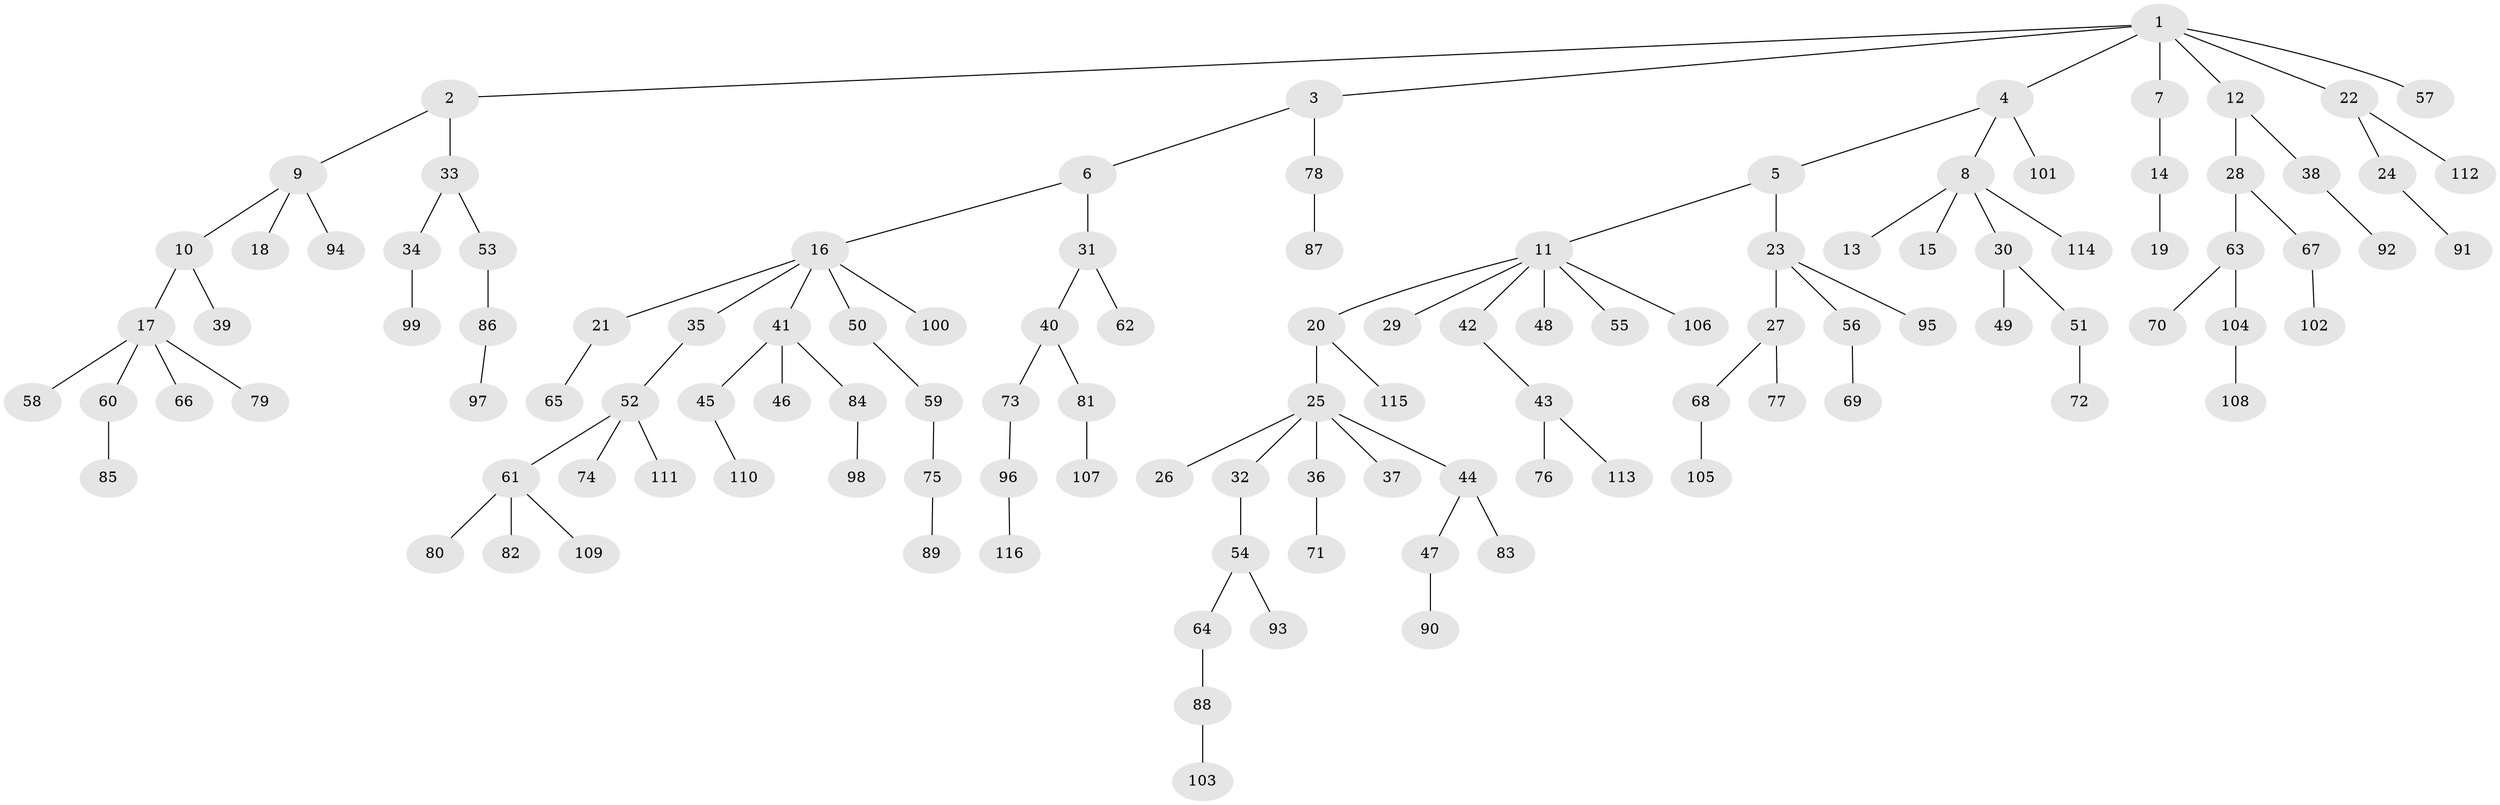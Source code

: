 // coarse degree distribution, {8: 0.012345679012345678, 4: 0.06172839506172839, 5: 0.06172839506172839, 2: 0.1728395061728395, 6: 0.012345679012345678, 1: 0.5679012345679012, 3: 0.1111111111111111}
// Generated by graph-tools (version 1.1) at 2025/52/02/27/25 19:52:10]
// undirected, 116 vertices, 115 edges
graph export_dot {
graph [start="1"]
  node [color=gray90,style=filled];
  1;
  2;
  3;
  4;
  5;
  6;
  7;
  8;
  9;
  10;
  11;
  12;
  13;
  14;
  15;
  16;
  17;
  18;
  19;
  20;
  21;
  22;
  23;
  24;
  25;
  26;
  27;
  28;
  29;
  30;
  31;
  32;
  33;
  34;
  35;
  36;
  37;
  38;
  39;
  40;
  41;
  42;
  43;
  44;
  45;
  46;
  47;
  48;
  49;
  50;
  51;
  52;
  53;
  54;
  55;
  56;
  57;
  58;
  59;
  60;
  61;
  62;
  63;
  64;
  65;
  66;
  67;
  68;
  69;
  70;
  71;
  72;
  73;
  74;
  75;
  76;
  77;
  78;
  79;
  80;
  81;
  82;
  83;
  84;
  85;
  86;
  87;
  88;
  89;
  90;
  91;
  92;
  93;
  94;
  95;
  96;
  97;
  98;
  99;
  100;
  101;
  102;
  103;
  104;
  105;
  106;
  107;
  108;
  109;
  110;
  111;
  112;
  113;
  114;
  115;
  116;
  1 -- 2;
  1 -- 3;
  1 -- 4;
  1 -- 7;
  1 -- 12;
  1 -- 22;
  1 -- 57;
  2 -- 9;
  2 -- 33;
  3 -- 6;
  3 -- 78;
  4 -- 5;
  4 -- 8;
  4 -- 101;
  5 -- 11;
  5 -- 23;
  6 -- 16;
  6 -- 31;
  7 -- 14;
  8 -- 13;
  8 -- 15;
  8 -- 30;
  8 -- 114;
  9 -- 10;
  9 -- 18;
  9 -- 94;
  10 -- 17;
  10 -- 39;
  11 -- 20;
  11 -- 29;
  11 -- 42;
  11 -- 48;
  11 -- 55;
  11 -- 106;
  12 -- 28;
  12 -- 38;
  14 -- 19;
  16 -- 21;
  16 -- 35;
  16 -- 41;
  16 -- 50;
  16 -- 100;
  17 -- 58;
  17 -- 60;
  17 -- 66;
  17 -- 79;
  20 -- 25;
  20 -- 115;
  21 -- 65;
  22 -- 24;
  22 -- 112;
  23 -- 27;
  23 -- 56;
  23 -- 95;
  24 -- 91;
  25 -- 26;
  25 -- 32;
  25 -- 36;
  25 -- 37;
  25 -- 44;
  27 -- 68;
  27 -- 77;
  28 -- 63;
  28 -- 67;
  30 -- 49;
  30 -- 51;
  31 -- 40;
  31 -- 62;
  32 -- 54;
  33 -- 34;
  33 -- 53;
  34 -- 99;
  35 -- 52;
  36 -- 71;
  38 -- 92;
  40 -- 73;
  40 -- 81;
  41 -- 45;
  41 -- 46;
  41 -- 84;
  42 -- 43;
  43 -- 76;
  43 -- 113;
  44 -- 47;
  44 -- 83;
  45 -- 110;
  47 -- 90;
  50 -- 59;
  51 -- 72;
  52 -- 61;
  52 -- 74;
  52 -- 111;
  53 -- 86;
  54 -- 64;
  54 -- 93;
  56 -- 69;
  59 -- 75;
  60 -- 85;
  61 -- 80;
  61 -- 82;
  61 -- 109;
  63 -- 70;
  63 -- 104;
  64 -- 88;
  67 -- 102;
  68 -- 105;
  73 -- 96;
  75 -- 89;
  78 -- 87;
  81 -- 107;
  84 -- 98;
  86 -- 97;
  88 -- 103;
  96 -- 116;
  104 -- 108;
}
